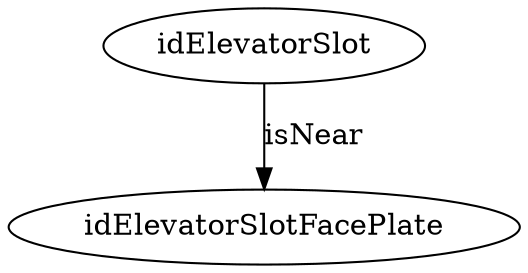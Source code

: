 strict digraph  {
idElevatorSlot [node_type=entity_node];
idElevatorSlotFacePlate [node_type=entity_node];
idElevatorSlot -> idElevatorSlotFacePlate  [edge_type=relationship, label=isNear];
}
